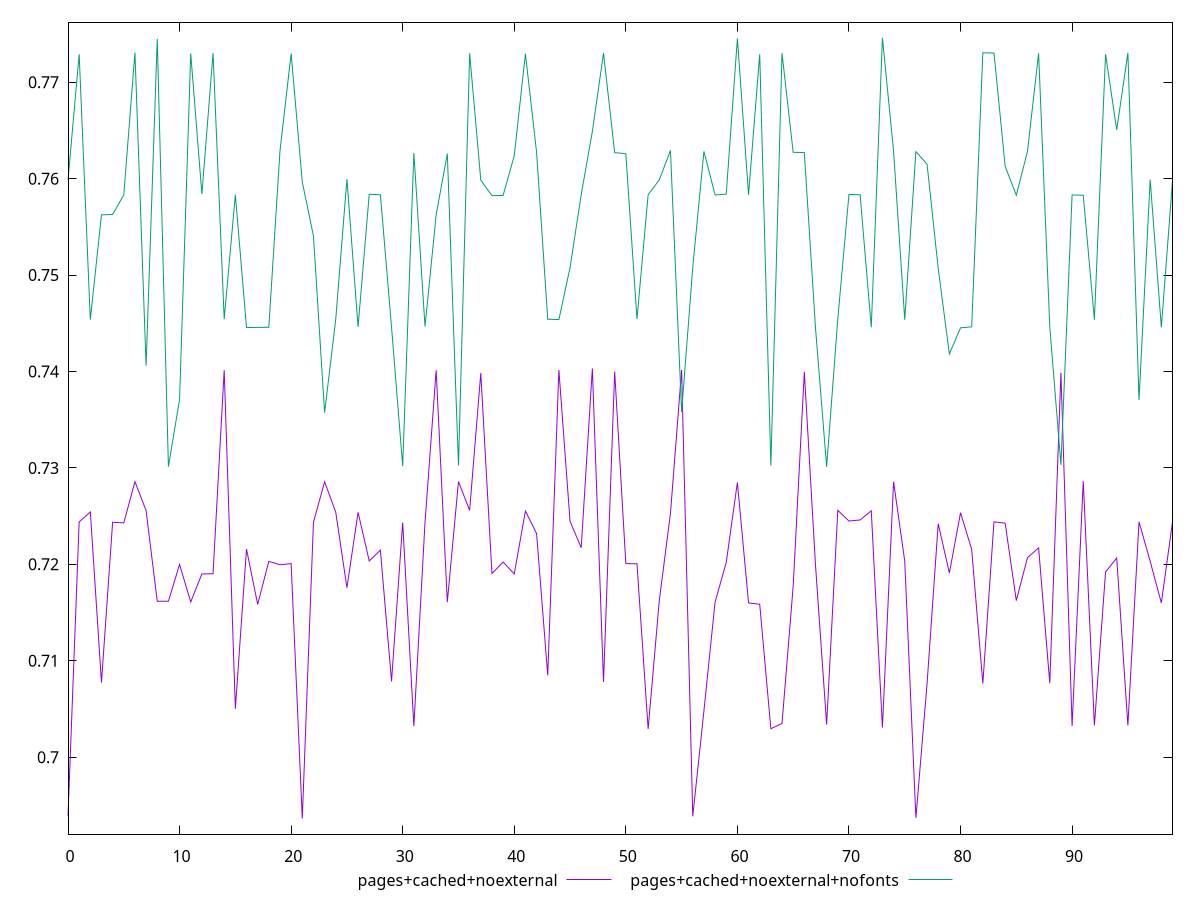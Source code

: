 reset

$pagesCachedNoexternal <<EOF
0 0.6939062035722915
1 0.7243933446217787
2 0.7254340660176263
3 0.7077377116089616
4 0.7243657359343735
5 0.7242902082451255
6 0.7285716214027427
7 0.7255666941632728
8 0.7161702250990701
9 0.7161704166757413
10 0.71998770306431
11 0.7160917835998779
12 0.7189996658683573
13 0.7190195219850818
14 0.7401314883228963
15 0.7050095303391337
16 0.7215759861902097
17 0.7158418905709695
18 0.7203025420212729
19 0.7199563192949395
20 0.7200693897442045
21 0.693633431382311
22 0.7243589630081337
23 0.728556178603274
24 0.7253992900297732
25 0.717566930498178
26 0.7253905477265402
27 0.7203447666970715
28 0.721475370201183
29 0.7078548315183223
30 0.7243172894248819
31 0.7032148922227457
32 0.7243509450007355
33 0.7401301140197276
34 0.7160832261031232
35 0.728581497983053
36 0.7255896759978938
37 0.7398347052158339
38 0.7190470371410346
39 0.7202305100019967
40 0.7190016842185475
41 0.7255235799489435
42 0.7231882162928887
43 0.7084886989892675
44 0.7401512175674978
45 0.7244574120719818
46 0.7217217958924386
47 0.7403007450655116
48 0.7077981577287369
49 0.7399802823189373
50 0.7200741844384584
51 0.7200534593177843
52 0.7029204508617969
53 0.7162454740224549
54 0.7252706424491231
55 0.7401492803115144
56 0.6938570846009307
57 0.7047927791553852
58 0.7160818739023148
59 0.7201856764196236
60 0.7284899850158351
61 0.7159994748952065
62 0.7158564379543947
63 0.7029467100163762
64 0.7034884168573806
65 0.7177327357033287
66 0.7399466900375606
67 0.7199369116106564
68 0.7033687856457743
69 0.7255953433222766
70 0.7244857695132708
71 0.7245990648194612
72 0.7255471813747002
73 0.7030753122729471
74 0.7285681313589245
75 0.7203274435297154
76 0.6936985149463072
77 0.7075998136597653
78 0.7242059203153574
79 0.7190882774892664
80 0.725344221918499
81 0.7215391447782779
82 0.7076393181415469
83 0.7244028722093657
84 0.7242649147160795
85 0.7162311313495421
86 0.7206908938851256
87 0.7217041365021265
88 0.7076773123147501
89 0.7398610774724613
90 0.7032292440588059
91 0.7286241809713596
92 0.703293376471411
93 0.7192087400318745
94 0.7206506451860067
95 0.7032928863863126
96 0.7244061733317705
97 0.7203112581836072
98 0.7159949136449397
99 0.7243708565926502
EOF

$pagesCachedNoexternalNofonts <<EOF
0 0.7598553563944119
1 0.7729002811503597
2 0.7453775230722698
3 0.7562441592748715
4 0.7562833398481152
5 0.7583074633514199
6 0.773074399849759
7 0.7405949585433091
8 0.7745042548770322
9 0.7301313138703945
10 0.7370869583596307
11 0.7729880505672696
12 0.758387827804926
13 0.7730118517086436
14 0.7454290116709802
15 0.758329043912603
16 0.7445550484668715
17 0.7445708161492499
18 0.7445798539834086
19 0.7628683198032682
20 0.7729751975962994
21 0.7596490475449283
22 0.7540490412668234
23 0.7357246830434455
24 0.7454304753248019
25 0.7599498386011407
26 0.7446285160250219
27 0.7583762337749103
28 0.7583217320931785
29 0.7445905907583821
30 0.7301858539488364
31 0.7626628290570124
32 0.744653565452031
33 0.756249819738005
34 0.7625929425468135
35 0.7302538350370346
36 0.7730056922883994
37 0.759844508187092
38 0.7582305215006702
39 0.7582576593476551
40 0.7623814066184288
41 0.7729503099751298
42 0.7627355044948143
43 0.7454224172480789
44 0.7453810872161677
45 0.7507744656586572
46 0.7583392280893217
47 0.764893229189426
48 0.773013163521776
49 0.7626972572849869
50 0.7625888299474645
51 0.7454381763022931
52 0.7583312981063622
53 0.7598709323550511
54 0.7629183774194713
55 0.735782006450027
56 0.7507970620149339
57 0.7628321728470159
58 0.7583018409838564
59 0.7583901850214854
60 0.7745420023047935
61 0.7583281420662312
62 0.7728955083498428
63 0.7302466815355224
64 0.7730058639027466
65 0.7627286723199788
66 0.7627043849733994
67 0.7445318117114818
68 0.73011125244291
69 0.745451763005561
70 0.7583605722802126
71 0.7583270898287396
72 0.7445740198595925
73 0.7745950872913464
74 0.7628309604017034
75 0.7453675471756119
76 0.7627963726090217
77 0.7615018908641499
78 0.7506929272715606
79 0.7418149041716444
80 0.7445258450526043
81 0.7446276267361762
82 0.7730574425432016
83 0.7730228685979305
84 0.7612868510050148
85 0.7582772204303351
86 0.7628253054467544
87 0.7729912980480662
88 0.7446221128142986
89 0.7303111719097789
90 0.758312047380321
91 0.758274240335617
92 0.7453688838213464
93 0.7729014325779059
94 0.7650583167890553
95 0.773044378817506
96 0.7370408544115363
97 0.7598970914670895
98 0.7445740248108854
99 0.7597583366939102
EOF

set key outside below
set xrange [0:99]
set yrange [0.6920141982641304:0.7762143204095271]
set terminal svg size 640, 500 enhanced background rgb 'white'
set output "report_00007_2020-12-11T15:55:29.892Z/meta/score/comparison/line/5_vs_6.svg"

plot $pagesCachedNoexternal title "pages+cached+noexternal" with line, \
     $pagesCachedNoexternalNofonts title "pages+cached+noexternal+nofonts" with line

reset
